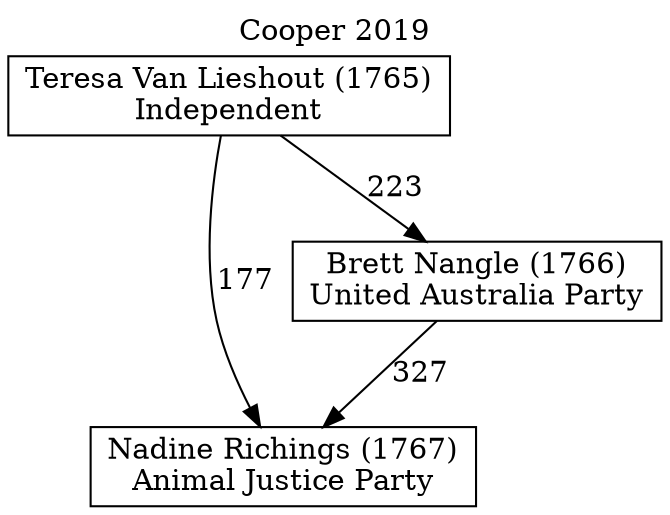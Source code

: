 // House preference flow
digraph "Nadine Richings (1767)_Cooper_2019" {
	graph [label="Cooper 2019" labelloc=t mclimit=10]
	node [shape=box]
	"Nadine Richings (1767)" [label="Nadine Richings (1767)
Animal Justice Party"]
	"Brett Nangle (1766)" [label="Brett Nangle (1766)
United Australia Party"]
	"Teresa Van Lieshout (1765)" [label="Teresa Van Lieshout (1765)
Independent"]
	"Brett Nangle (1766)" -> "Nadine Richings (1767)" [label=327]
	"Teresa Van Lieshout (1765)" -> "Brett Nangle (1766)" [label=223]
	"Teresa Van Lieshout (1765)" -> "Nadine Richings (1767)" [label=177]
}
